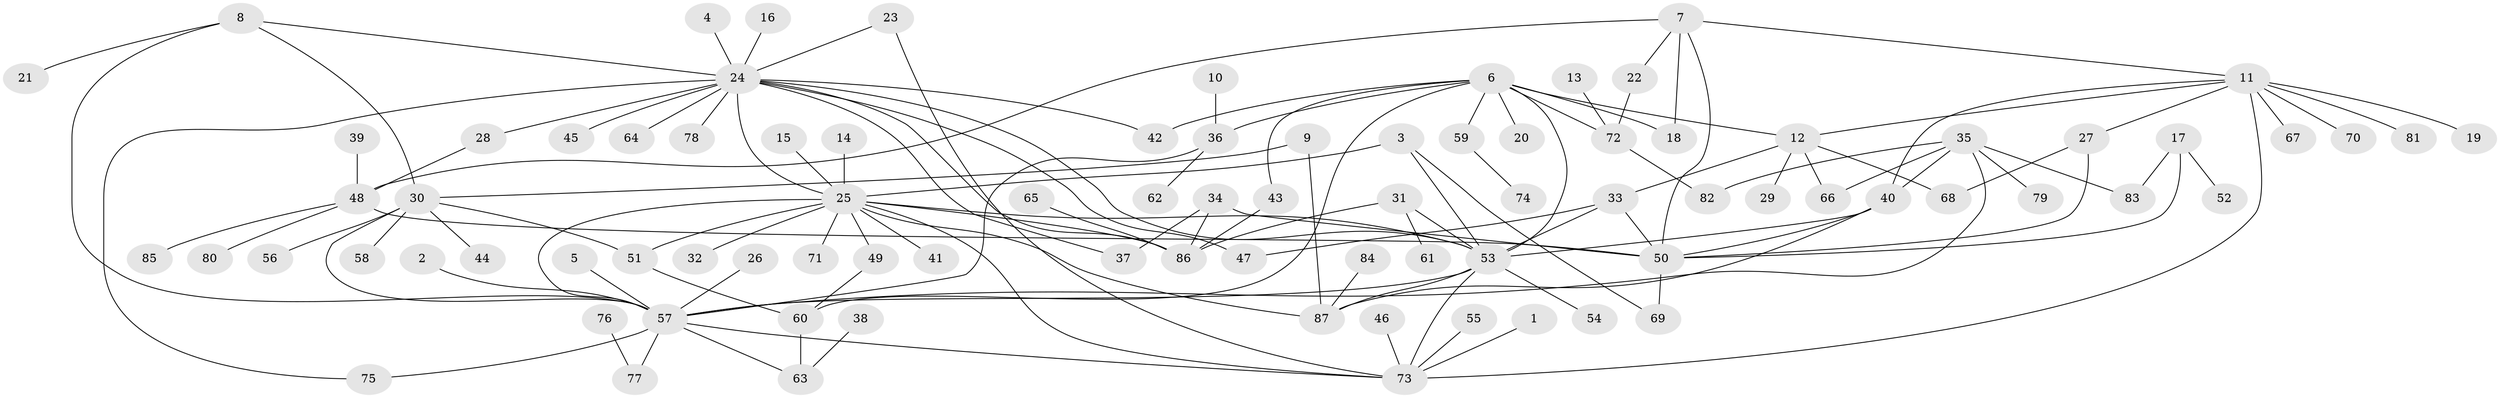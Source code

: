 // original degree distribution, {14: 0.008064516129032258, 9: 0.008064516129032258, 1: 0.5080645161290323, 15: 0.016129032258064516, 10: 0.016129032258064516, 4: 0.016129032258064516, 5: 0.03225806451612903, 13: 0.008064516129032258, 3: 0.14516129032258066, 11: 0.008064516129032258, 6: 0.024193548387096774, 7: 0.03225806451612903, 2: 0.1774193548387097}
// Generated by graph-tools (version 1.1) at 2025/36/03/04/25 23:36:46]
// undirected, 87 vertices, 126 edges
graph export_dot {
  node [color=gray90,style=filled];
  1;
  2;
  3;
  4;
  5;
  6;
  7;
  8;
  9;
  10;
  11;
  12;
  13;
  14;
  15;
  16;
  17;
  18;
  19;
  20;
  21;
  22;
  23;
  24;
  25;
  26;
  27;
  28;
  29;
  30;
  31;
  32;
  33;
  34;
  35;
  36;
  37;
  38;
  39;
  40;
  41;
  42;
  43;
  44;
  45;
  46;
  47;
  48;
  49;
  50;
  51;
  52;
  53;
  54;
  55;
  56;
  57;
  58;
  59;
  60;
  61;
  62;
  63;
  64;
  65;
  66;
  67;
  68;
  69;
  70;
  71;
  72;
  73;
  74;
  75;
  76;
  77;
  78;
  79;
  80;
  81;
  82;
  83;
  84;
  85;
  86;
  87;
  1 -- 73 [weight=1.0];
  2 -- 57 [weight=1.0];
  3 -- 25 [weight=1.0];
  3 -- 53 [weight=1.0];
  3 -- 69 [weight=1.0];
  4 -- 24 [weight=1.0];
  5 -- 57 [weight=1.0];
  6 -- 12 [weight=1.0];
  6 -- 18 [weight=1.0];
  6 -- 20 [weight=1.0];
  6 -- 36 [weight=1.0];
  6 -- 42 [weight=1.0];
  6 -- 43 [weight=1.0];
  6 -- 53 [weight=1.0];
  6 -- 59 [weight=1.0];
  6 -- 60 [weight=1.0];
  6 -- 72 [weight=1.0];
  7 -- 11 [weight=1.0];
  7 -- 18 [weight=1.0];
  7 -- 22 [weight=1.0];
  7 -- 48 [weight=1.0];
  7 -- 50 [weight=1.0];
  8 -- 21 [weight=1.0];
  8 -- 24 [weight=1.0];
  8 -- 30 [weight=1.0];
  8 -- 57 [weight=1.0];
  9 -- 30 [weight=1.0];
  9 -- 87 [weight=1.0];
  10 -- 36 [weight=1.0];
  11 -- 12 [weight=1.0];
  11 -- 19 [weight=1.0];
  11 -- 27 [weight=1.0];
  11 -- 40 [weight=1.0];
  11 -- 67 [weight=1.0];
  11 -- 70 [weight=1.0];
  11 -- 73 [weight=1.0];
  11 -- 81 [weight=1.0];
  12 -- 29 [weight=1.0];
  12 -- 33 [weight=1.0];
  12 -- 66 [weight=1.0];
  12 -- 68 [weight=1.0];
  13 -- 72 [weight=1.0];
  14 -- 25 [weight=1.0];
  15 -- 25 [weight=1.0];
  16 -- 24 [weight=1.0];
  17 -- 50 [weight=1.0];
  17 -- 52 [weight=1.0];
  17 -- 83 [weight=1.0];
  22 -- 72 [weight=1.0];
  23 -- 24 [weight=1.0];
  23 -- 73 [weight=1.0];
  24 -- 25 [weight=1.0];
  24 -- 28 [weight=1.0];
  24 -- 37 [weight=1.0];
  24 -- 42 [weight=1.0];
  24 -- 45 [weight=1.0];
  24 -- 47 [weight=1.0];
  24 -- 53 [weight=1.0];
  24 -- 64 [weight=1.0];
  24 -- 75 [weight=1.0];
  24 -- 78 [weight=1.0];
  24 -- 86 [weight=1.0];
  25 -- 32 [weight=1.0];
  25 -- 41 [weight=1.0];
  25 -- 49 [weight=1.0];
  25 -- 51 [weight=1.0];
  25 -- 53 [weight=1.0];
  25 -- 57 [weight=1.0];
  25 -- 71 [weight=1.0];
  25 -- 73 [weight=1.0];
  25 -- 86 [weight=1.0];
  25 -- 87 [weight=1.0];
  26 -- 57 [weight=1.0];
  27 -- 50 [weight=1.0];
  27 -- 68 [weight=1.0];
  28 -- 48 [weight=1.0];
  30 -- 44 [weight=1.0];
  30 -- 51 [weight=1.0];
  30 -- 56 [weight=1.0];
  30 -- 57 [weight=1.0];
  30 -- 58 [weight=1.0];
  31 -- 53 [weight=1.0];
  31 -- 61 [weight=1.0];
  31 -- 86 [weight=1.0];
  33 -- 47 [weight=1.0];
  33 -- 50 [weight=1.0];
  33 -- 53 [weight=1.0];
  34 -- 37 [weight=1.0];
  34 -- 50 [weight=1.0];
  34 -- 86 [weight=1.0];
  35 -- 40 [weight=1.0];
  35 -- 57 [weight=1.0];
  35 -- 66 [weight=1.0];
  35 -- 79 [weight=1.0];
  35 -- 82 [weight=1.0];
  35 -- 83 [weight=1.0];
  36 -- 57 [weight=1.0];
  36 -- 62 [weight=1.0];
  38 -- 63 [weight=1.0];
  39 -- 48 [weight=1.0];
  40 -- 50 [weight=2.0];
  40 -- 53 [weight=1.0];
  40 -- 87 [weight=1.0];
  43 -- 86 [weight=1.0];
  46 -- 73 [weight=1.0];
  48 -- 50 [weight=1.0];
  48 -- 80 [weight=1.0];
  48 -- 85 [weight=1.0];
  49 -- 60 [weight=1.0];
  50 -- 69 [weight=1.0];
  51 -- 60 [weight=1.0];
  53 -- 54 [weight=1.0];
  53 -- 57 [weight=1.0];
  53 -- 73 [weight=1.0];
  53 -- 87 [weight=1.0];
  55 -- 73 [weight=1.0];
  57 -- 63 [weight=1.0];
  57 -- 73 [weight=1.0];
  57 -- 75 [weight=1.0];
  57 -- 77 [weight=1.0];
  59 -- 74 [weight=1.0];
  60 -- 63 [weight=1.0];
  65 -- 86 [weight=1.0];
  72 -- 82 [weight=1.0];
  76 -- 77 [weight=1.0];
  84 -- 87 [weight=1.0];
}
